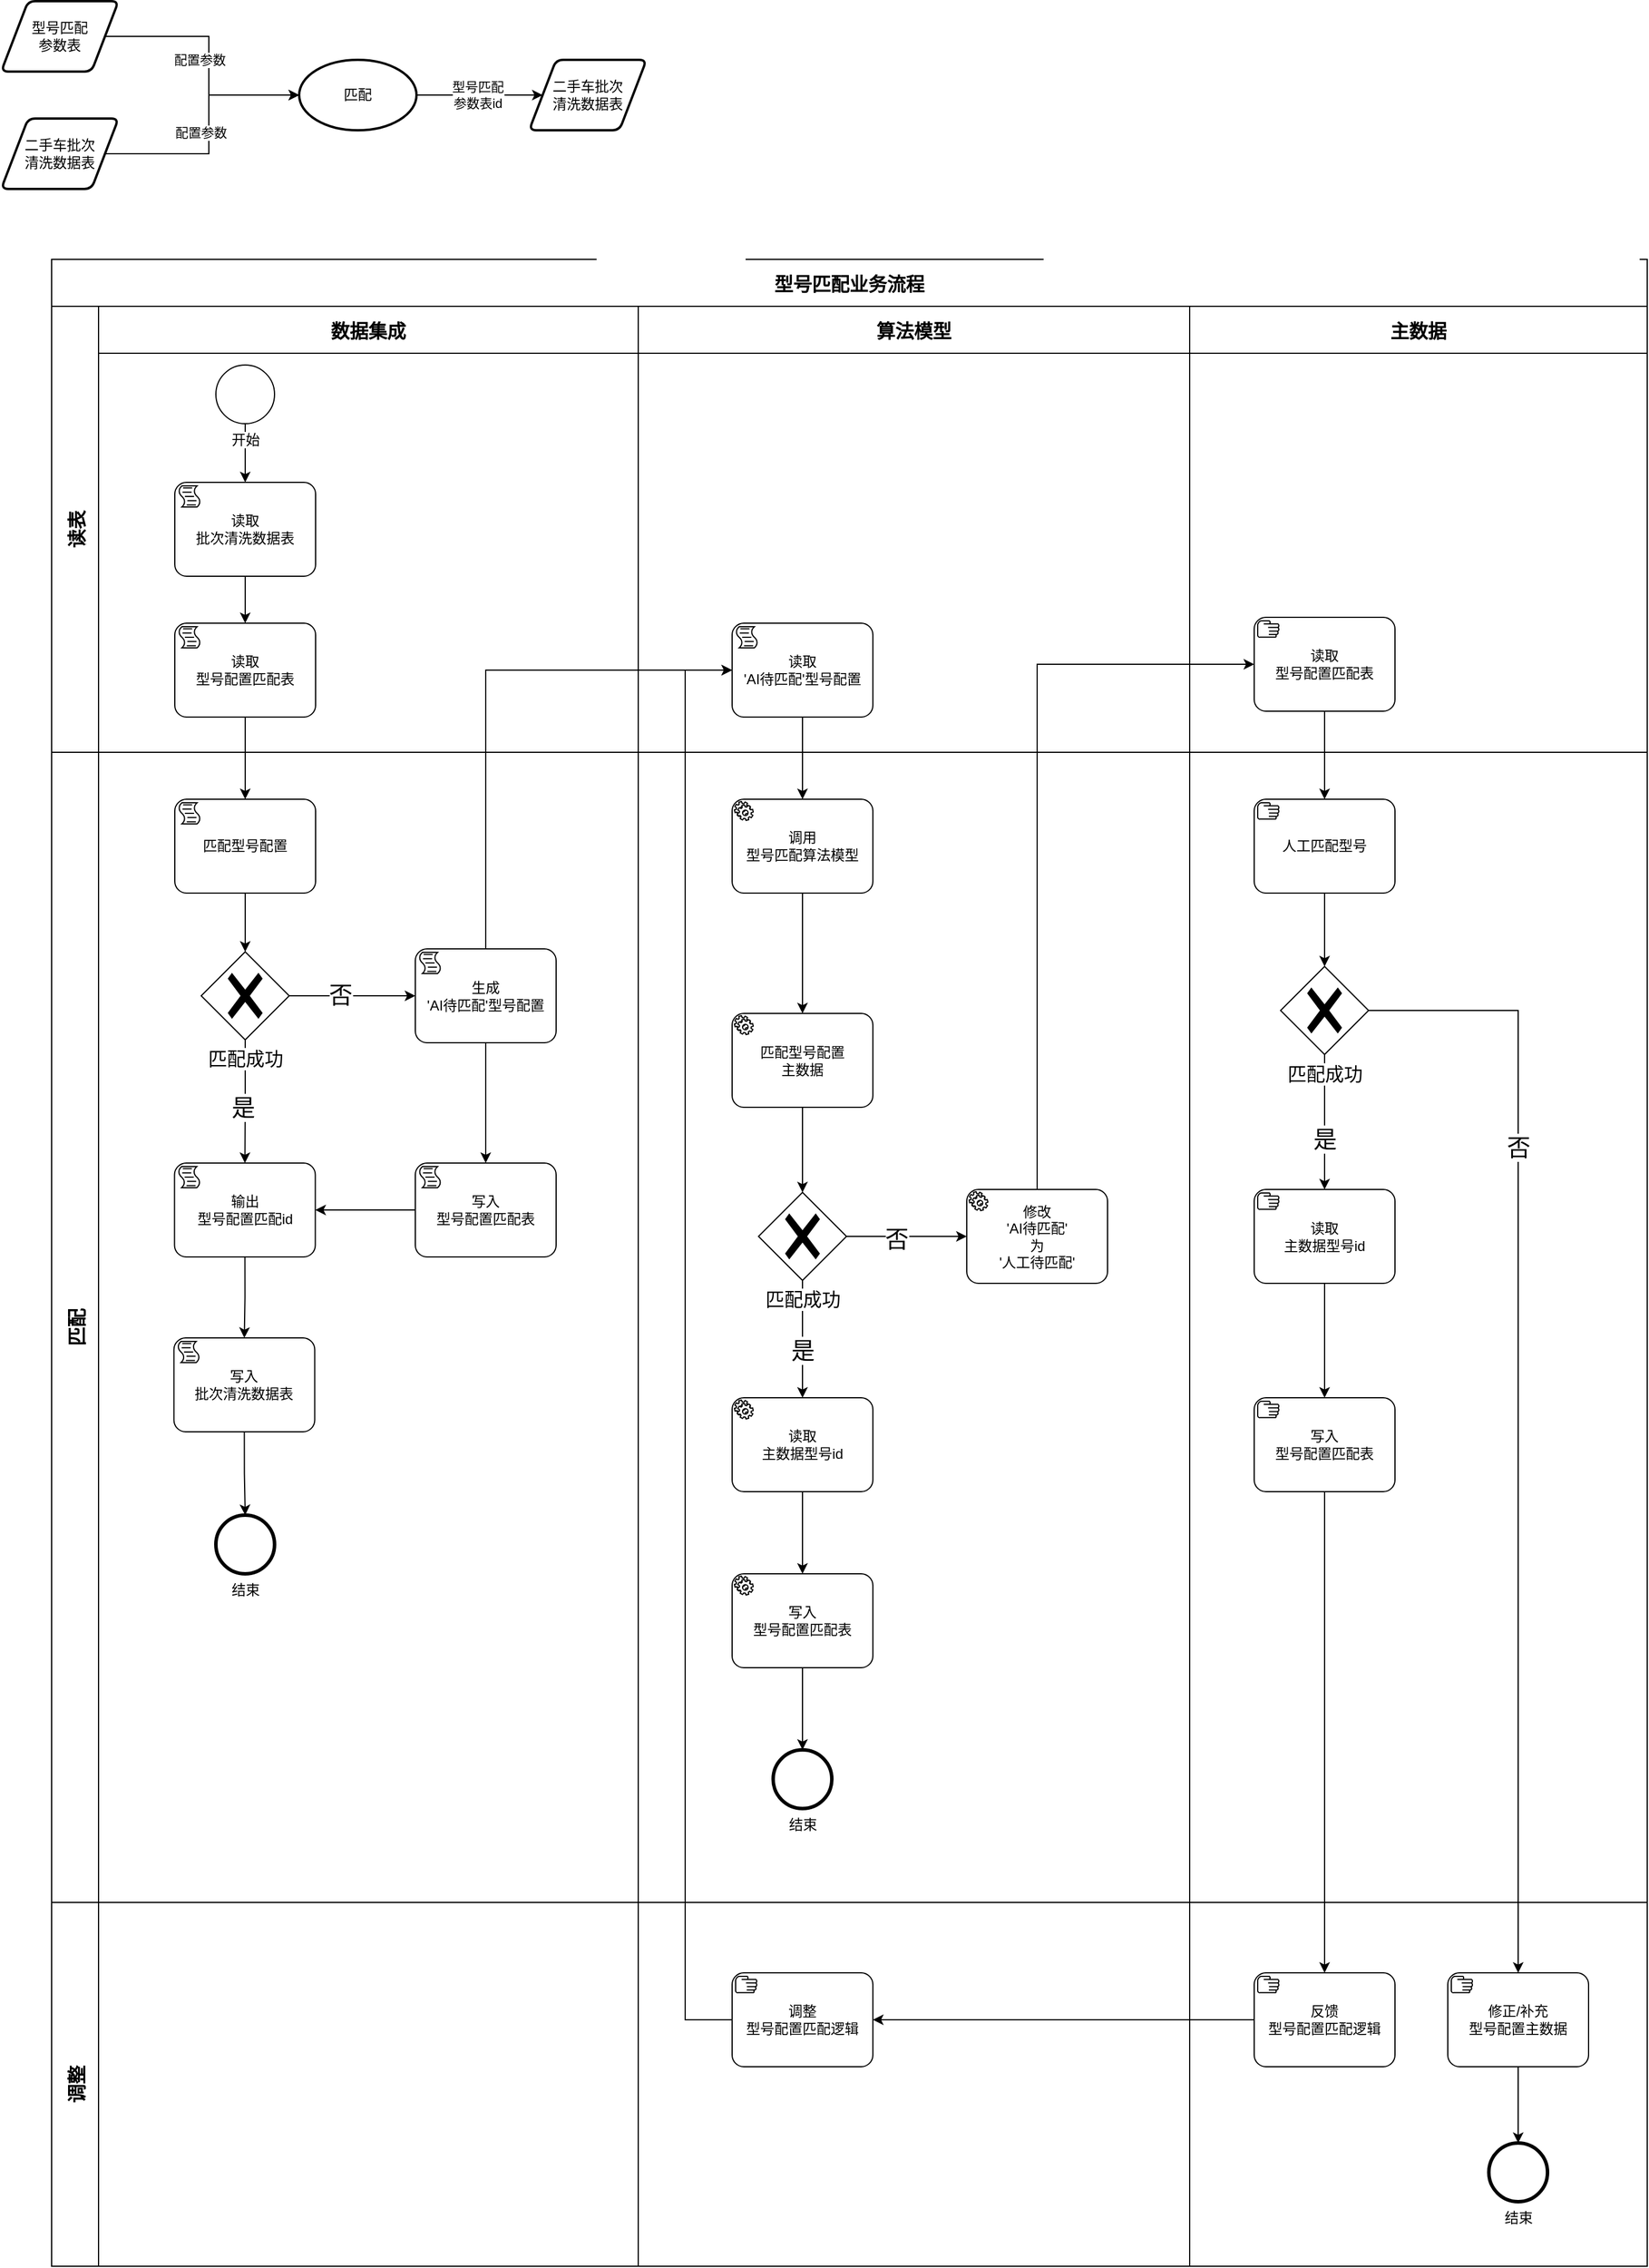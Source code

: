 <mxfile version="21.2.9" type="github">
  <diagram name="第 1 页" id="gQLQlzKJruBYyOuigyDQ">
    <mxGraphModel dx="2524" dy="1445" grid="1" gridSize="10" guides="1" tooltips="1" connect="1" arrows="1" fold="1" page="1" pageScale="1" pageWidth="827" pageHeight="1169" math="0" shadow="0">
      <root>
        <mxCell id="0" />
        <mxCell id="1" parent="0" />
        <mxCell id="YfzIJgHC9oAppfAZYH6L-17" style="edgeStyle=orthogonalEdgeStyle;rounded=0;orthogonalLoop=1;jettySize=auto;html=1;exitX=1;exitY=0.5;exitDx=0;exitDy=0;entryX=0;entryY=0.5;entryDx=0;entryDy=0;entryPerimeter=0;" parent="1" source="YfzIJgHC9oAppfAZYH6L-15" target="YfzIJgHC9oAppfAZYH6L-16" edge="1">
          <mxGeometry relative="1" as="geometry" />
        </mxCell>
        <mxCell id="YfzIJgHC9oAppfAZYH6L-22" value="配置参数" style="edgeLabel;html=1;align=center;verticalAlign=middle;resizable=0;points=[];" parent="YfzIJgHC9oAppfAZYH6L-17" vertex="1" connectable="0">
          <mxGeometry x="-0.137" y="-4" relative="1" as="geometry">
            <mxPoint x="-11" y="-14" as="offset" />
          </mxGeometry>
        </mxCell>
        <mxCell id="YfzIJgHC9oAppfAZYH6L-15" value="二手车批次&lt;br&gt;清洗数据表" style="shape=parallelogram;html=1;strokeWidth=2;perimeter=parallelogramPerimeter;whiteSpace=wrap;rounded=1;arcSize=12;size=0.23;" parent="1" vertex="1">
          <mxGeometry x="37" y="120" width="100" height="60" as="geometry" />
        </mxCell>
        <mxCell id="YfzIJgHC9oAppfAZYH6L-36" style="edgeStyle=orthogonalEdgeStyle;rounded=0;orthogonalLoop=1;jettySize=auto;html=1;exitX=1;exitY=0.5;exitDx=0;exitDy=0;exitPerimeter=0;entryX=0;entryY=0.5;entryDx=0;entryDy=0;" parent="1" source="YfzIJgHC9oAppfAZYH6L-16" target="YfzIJgHC9oAppfAZYH6L-35" edge="1">
          <mxGeometry relative="1" as="geometry" />
        </mxCell>
        <mxCell id="YfzIJgHC9oAppfAZYH6L-37" value="型号匹配&lt;br style=&quot;border-color: var(--border-color); font-size: 12px; background-color: rgb(251, 251, 251);&quot;&gt;参数表id" style="edgeLabel;html=1;align=center;verticalAlign=middle;resizable=0;points=[];" parent="YfzIJgHC9oAppfAZYH6L-36" vertex="1" connectable="0">
          <mxGeometry x="-0.203" y="-1" relative="1" as="geometry">
            <mxPoint x="9" y="-1" as="offset" />
          </mxGeometry>
        </mxCell>
        <mxCell id="YfzIJgHC9oAppfAZYH6L-16" value="匹配" style="strokeWidth=2;html=1;shape=mxgraph.flowchart.start_1;whiteSpace=wrap;" parent="1" vertex="1">
          <mxGeometry x="291" y="70" width="100" height="60" as="geometry" />
        </mxCell>
        <mxCell id="YfzIJgHC9oAppfAZYH6L-21" style="edgeStyle=orthogonalEdgeStyle;rounded=0;orthogonalLoop=1;jettySize=auto;html=1;exitX=1;exitY=0.5;exitDx=0;exitDy=0;entryX=0;entryY=0.5;entryDx=0;entryDy=0;entryPerimeter=0;" parent="1" source="YfzIJgHC9oAppfAZYH6L-20" target="YfzIJgHC9oAppfAZYH6L-16" edge="1">
          <mxGeometry relative="1" as="geometry" />
        </mxCell>
        <mxCell id="YfzIJgHC9oAppfAZYH6L-23" value="配置参数" style="edgeLabel;html=1;align=center;verticalAlign=middle;resizable=0;points=[];" parent="YfzIJgHC9oAppfAZYH6L-21" vertex="1" connectable="0">
          <mxGeometry x="-0.35" y="-1" relative="1" as="geometry">
            <mxPoint x="10" y="19" as="offset" />
          </mxGeometry>
        </mxCell>
        <mxCell id="YfzIJgHC9oAppfAZYH6L-20" value="型号匹配&lt;br&gt;参数表" style="shape=parallelogram;html=1;strokeWidth=2;perimeter=parallelogramPerimeter;whiteSpace=wrap;rounded=1;arcSize=12;size=0.23;" parent="1" vertex="1">
          <mxGeometry x="37" y="20" width="100" height="60" as="geometry" />
        </mxCell>
        <mxCell id="YfzIJgHC9oAppfAZYH6L-35" value="二手车批次&lt;br&gt;清洗数据表" style="shape=parallelogram;html=1;strokeWidth=2;perimeter=parallelogramPerimeter;whiteSpace=wrap;rounded=1;arcSize=12;size=0.23;" parent="1" vertex="1">
          <mxGeometry x="487" y="70" width="100" height="60" as="geometry" />
        </mxCell>
        <mxCell id="YfzIJgHC9oAppfAZYH6L-1" value="型号匹配业务流程" style="shape=table;childLayout=tableLayout;startSize=40;collapsible=0;recursiveResize=0;expand=0;fontSize=16;fontStyle=1" parent="1" vertex="1">
          <mxGeometry x="80" y="240" width="1360" height="1710" as="geometry" />
        </mxCell>
        <mxCell id="YfzIJgHC9oAppfAZYH6L-2" value="读表" style="shape=tableRow;horizontal=0;swimlaneHead=0;swimlaneBody=0;top=0;left=0;strokeColor=inherit;bottom=0;right=0;dropTarget=0;fontStyle=1;fillColor=none;points=[[0,0.5],[1,0.5]];portConstraint=eastwest;startSize=40;collapsible=0;recursiveResize=0;expand=0;fontSize=16;" parent="YfzIJgHC9oAppfAZYH6L-1" vertex="1">
          <mxGeometry y="40" width="1360" height="380" as="geometry" />
        </mxCell>
        <mxCell id="YfzIJgHC9oAppfAZYH6L-3" value="数据集成" style="swimlane;swimlaneHead=0;swimlaneBody=0;fontStyle=1;strokeColor=inherit;connectable=0;fillColor=none;startSize=40;collapsible=0;recursiveResize=0;expand=0;fontSize=16;" parent="YfzIJgHC9oAppfAZYH6L-2" vertex="1">
          <mxGeometry x="40" width="460" height="380" as="geometry">
            <mxRectangle width="460" height="380" as="alternateBounds" />
          </mxGeometry>
        </mxCell>
        <mxCell id="YfzIJgHC9oAppfAZYH6L-40" style="edgeStyle=orthogonalEdgeStyle;rounded=0;orthogonalLoop=1;jettySize=auto;html=1;exitX=0.5;exitY=1;exitDx=0;exitDy=0;exitPerimeter=0;entryX=0.5;entryY=0;entryDx=0;entryDy=0;entryPerimeter=0;" parent="YfzIJgHC9oAppfAZYH6L-3" source="YfzIJgHC9oAppfAZYH6L-38" target="YfzIJgHC9oAppfAZYH6L-39" edge="1">
          <mxGeometry relative="1" as="geometry" />
        </mxCell>
        <mxCell id="YfzIJgHC9oAppfAZYH6L-38" value="开始" style="points=[[0.145,0.145,0],[0.5,0,0],[0.855,0.145,0],[1,0.5,0],[0.855,0.855,0],[0.5,1,0],[0.145,0.855,0],[0,0.5,0]];shape=mxgraph.bpmn.event;html=1;verticalLabelPosition=bottom;labelBackgroundColor=#ffffff;verticalAlign=top;align=center;perimeter=ellipsePerimeter;outlineConnect=0;aspect=fixed;outline=standard;symbol=general;" parent="YfzIJgHC9oAppfAZYH6L-3" vertex="1">
          <mxGeometry x="100" y="50" width="50" height="50" as="geometry" />
        </mxCell>
        <mxCell id="YfzIJgHC9oAppfAZYH6L-43" style="edgeStyle=orthogonalEdgeStyle;rounded=0;orthogonalLoop=1;jettySize=auto;html=1;exitX=0.5;exitY=1;exitDx=0;exitDy=0;exitPerimeter=0;entryX=0.5;entryY=0;entryDx=0;entryDy=0;entryPerimeter=0;" parent="YfzIJgHC9oAppfAZYH6L-3" source="YfzIJgHC9oAppfAZYH6L-39" target="YfzIJgHC9oAppfAZYH6L-42" edge="1">
          <mxGeometry relative="1" as="geometry" />
        </mxCell>
        <mxCell id="YfzIJgHC9oAppfAZYH6L-39" value="读取&lt;br&gt;批次清洗数据表" style="points=[[0.25,0,0],[0.5,0,0],[0.75,0,0],[1,0.25,0],[1,0.5,0],[1,0.75,0],[0.75,1,0],[0.5,1,0],[0.25,1,0],[0,0.75,0],[0,0.5,0],[0,0.25,0]];shape=mxgraph.bpmn.task;whiteSpace=wrap;rectStyle=rounded;size=10;html=1;container=1;expand=0;collapsible=0;taskMarker=script;" parent="YfzIJgHC9oAppfAZYH6L-3" vertex="1">
          <mxGeometry x="65" y="150" width="120" height="80" as="geometry" />
        </mxCell>
        <mxCell id="YfzIJgHC9oAppfAZYH6L-42" value="读取&lt;br&gt;型号配置匹配表" style="points=[[0.25,0,0],[0.5,0,0],[0.75,0,0],[1,0.25,0],[1,0.5,0],[1,0.75,0],[0.75,1,0],[0.5,1,0],[0.25,1,0],[0,0.75,0],[0,0.5,0],[0,0.25,0]];shape=mxgraph.bpmn.task;whiteSpace=wrap;rectStyle=rounded;size=10;html=1;container=1;expand=0;collapsible=0;taskMarker=script;" parent="YfzIJgHC9oAppfAZYH6L-3" vertex="1">
          <mxGeometry x="65" y="270" width="120" height="80" as="geometry" />
        </mxCell>
        <mxCell id="YfzIJgHC9oAppfAZYH6L-4" value="算法模型" style="swimlane;swimlaneHead=0;swimlaneBody=0;fontStyle=1;strokeColor=inherit;connectable=0;fillColor=none;startSize=40;collapsible=0;recursiveResize=0;expand=0;fontSize=16;" parent="YfzIJgHC9oAppfAZYH6L-2" vertex="1">
          <mxGeometry x="500" width="470" height="380" as="geometry">
            <mxRectangle width="470" height="380" as="alternateBounds" />
          </mxGeometry>
        </mxCell>
        <mxCell id="8Yvj-7YeM4l-WtYFCeeh-56" value="读取&lt;br&gt;&#39;AI待匹配&#39;型号配置" style="points=[[0.25,0,0],[0.5,0,0],[0.75,0,0],[1,0.25,0],[1,0.5,0],[1,0.75,0],[0.75,1,0],[0.5,1,0],[0.25,1,0],[0,0.75,0],[0,0.5,0],[0,0.25,0]];shape=mxgraph.bpmn.task;whiteSpace=wrap;rectStyle=rounded;size=10;html=1;container=1;expand=0;collapsible=0;taskMarker=script;" vertex="1" parent="YfzIJgHC9oAppfAZYH6L-4">
          <mxGeometry x="80" y="270" width="120" height="80" as="geometry" />
        </mxCell>
        <mxCell id="YfzIJgHC9oAppfAZYH6L-5" value="主数据" style="swimlane;swimlaneHead=0;swimlaneBody=0;fontStyle=1;strokeColor=inherit;connectable=0;fillColor=none;startSize=40;collapsible=0;recursiveResize=0;expand=0;fontSize=16;" parent="YfzIJgHC9oAppfAZYH6L-2" vertex="1">
          <mxGeometry x="970" width="390" height="380" as="geometry">
            <mxRectangle width="390" height="380" as="alternateBounds" />
          </mxGeometry>
        </mxCell>
        <mxCell id="8Yvj-7YeM4l-WtYFCeeh-51" value="读取&lt;br style=&quot;border-color: var(--border-color);&quot;&gt;型号配置匹配表" style="points=[[0.25,0,0],[0.5,0,0],[0.75,0,0],[1,0.25,0],[1,0.5,0],[1,0.75,0],[0.75,1,0],[0.5,1,0],[0.25,1,0],[0,0.75,0],[0,0.5,0],[0,0.25,0]];shape=mxgraph.bpmn.task;whiteSpace=wrap;rectStyle=rounded;size=10;html=1;container=1;expand=0;collapsible=0;taskMarker=manual;" vertex="1" parent="YfzIJgHC9oAppfAZYH6L-5">
          <mxGeometry x="55" y="265" width="120" height="80" as="geometry" />
        </mxCell>
        <mxCell id="YfzIJgHC9oAppfAZYH6L-6" value="匹配" style="shape=tableRow;horizontal=0;swimlaneHead=0;swimlaneBody=0;top=0;left=0;strokeColor=inherit;bottom=0;right=0;dropTarget=0;fontStyle=1;fillColor=none;points=[[0,0.5],[1,0.5]];portConstraint=eastwest;startSize=40;collapsible=0;recursiveResize=0;expand=0;fontSize=16;" parent="YfzIJgHC9oAppfAZYH6L-1" vertex="1">
          <mxGeometry y="420" width="1360" height="980" as="geometry" />
        </mxCell>
        <mxCell id="YfzIJgHC9oAppfAZYH6L-7" value="" style="swimlane;swimlaneHead=0;swimlaneBody=0;fontStyle=1;connectable=0;strokeColor=inherit;fillColor=none;startSize=0;collapsible=0;recursiveResize=0;expand=0;fontSize=16;" parent="YfzIJgHC9oAppfAZYH6L-6" vertex="1">
          <mxGeometry x="40" width="460" height="980" as="geometry">
            <mxRectangle width="460" height="980" as="alternateBounds" />
          </mxGeometry>
        </mxCell>
        <mxCell id="YfzIJgHC9oAppfAZYH6L-89" style="edgeStyle=orthogonalEdgeStyle;rounded=0;orthogonalLoop=1;jettySize=auto;html=1;exitX=0.5;exitY=1;exitDx=0;exitDy=0;exitPerimeter=0;" parent="YfzIJgHC9oAppfAZYH6L-7" source="YfzIJgHC9oAppfAZYH6L-44" target="YfzIJgHC9oAppfAZYH6L-88" edge="1">
          <mxGeometry relative="1" as="geometry" />
        </mxCell>
        <mxCell id="YfzIJgHC9oAppfAZYH6L-44" value="匹配型号配置" style="points=[[0.25,0,0],[0.5,0,0],[0.75,0,0],[1,0.25,0],[1,0.5,0],[1,0.75,0],[0.75,1,0],[0.5,1,0],[0.25,1,0],[0,0.75,0],[0,0.5,0],[0,0.25,0]];shape=mxgraph.bpmn.task;whiteSpace=wrap;rectStyle=rounded;size=10;html=1;container=1;expand=0;collapsible=0;taskMarker=script;" parent="YfzIJgHC9oAppfAZYH6L-7" vertex="1">
          <mxGeometry x="65" y="40" width="120" height="80" as="geometry" />
        </mxCell>
        <mxCell id="YfzIJgHC9oAppfAZYH6L-78" style="edgeStyle=orthogonalEdgeStyle;rounded=0;orthogonalLoop=1;jettySize=auto;html=1;exitX=1;exitY=0.5;exitDx=0;exitDy=0;exitPerimeter=0;entryX=0;entryY=0.5;entryDx=0;entryDy=0;entryPerimeter=0;" parent="YfzIJgHC9oAppfAZYH6L-7" edge="1">
          <mxGeometry relative="1" as="geometry">
            <mxPoint x="162.5" y="197.5" as="sourcePoint" />
          </mxGeometry>
        </mxCell>
        <mxCell id="YfzIJgHC9oAppfAZYH6L-79" value="是" style="edgeLabel;html=1;align=center;verticalAlign=middle;resizable=0;points=[];fontSize=20;" parent="YfzIJgHC9oAppfAZYH6L-78" vertex="1" connectable="0">
          <mxGeometry x="-0.305" y="-1" relative="1" as="geometry">
            <mxPoint x="7" y="-1" as="offset" />
          </mxGeometry>
        </mxCell>
        <mxCell id="YfzIJgHC9oAppfAZYH6L-81" style="edgeStyle=orthogonalEdgeStyle;rounded=0;orthogonalLoop=1;jettySize=auto;html=1;exitX=0.5;exitY=1;exitDx=0;exitDy=0;exitPerimeter=0;entryX=0.5;entryY=0;entryDx=0;entryDy=0;entryPerimeter=0;" parent="YfzIJgHC9oAppfAZYH6L-7" edge="1">
          <mxGeometry relative="1" as="geometry">
            <mxPoint x="339" y="237.5" as="sourcePoint" />
          </mxGeometry>
        </mxCell>
        <mxCell id="YfzIJgHC9oAppfAZYH6L-90" style="edgeStyle=orthogonalEdgeStyle;rounded=0;orthogonalLoop=1;jettySize=auto;html=1;exitX=0.5;exitY=1;exitDx=0;exitDy=0;exitPerimeter=0;entryX=0.5;entryY=0;entryDx=0;entryDy=0;entryPerimeter=0;" parent="YfzIJgHC9oAppfAZYH6L-7" source="YfzIJgHC9oAppfAZYH6L-88" target="YfzIJgHC9oAppfAZYH6L-83" edge="1">
          <mxGeometry relative="1" as="geometry" />
        </mxCell>
        <mxCell id="YfzIJgHC9oAppfAZYH6L-92" value="是" style="edgeLabel;html=1;align=center;verticalAlign=middle;resizable=0;points=[];fontSize=20;" parent="YfzIJgHC9oAppfAZYH6L-90" vertex="1" connectable="0">
          <mxGeometry x="0.077" y="-2" relative="1" as="geometry">
            <mxPoint as="offset" />
          </mxGeometry>
        </mxCell>
        <mxCell id="YfzIJgHC9oAppfAZYH6L-88" value="匹配成功" style="points=[[0.25,0.25,0],[0.5,0,0],[0.75,0.25,0],[1,0.5,0],[0.75,0.75,0],[0.5,1,0],[0.25,0.75,0],[0,0.5,0]];shape=mxgraph.bpmn.gateway2;html=1;verticalLabelPosition=bottom;labelBackgroundColor=#ffffff;verticalAlign=top;align=center;perimeter=rhombusPerimeter;outlineConnect=0;outline=none;symbol=none;gwType=exclusive;fontSize=16;" parent="YfzIJgHC9oAppfAZYH6L-7" vertex="1">
          <mxGeometry x="87.5" y="170" width="75" height="75" as="geometry" />
        </mxCell>
        <mxCell id="YfzIJgHC9oAppfAZYH6L-91" style="edgeStyle=orthogonalEdgeStyle;rounded=0;orthogonalLoop=1;jettySize=auto;html=1;exitX=0.5;exitY=1;exitDx=0;exitDy=0;exitPerimeter=0;entryX=0.5;entryY=0;entryDx=0;entryDy=0;entryPerimeter=0;" parent="YfzIJgHC9oAppfAZYH6L-7" source="YfzIJgHC9oAppfAZYH6L-83" target="YfzIJgHC9oAppfAZYH6L-84" edge="1">
          <mxGeometry relative="1" as="geometry" />
        </mxCell>
        <mxCell id="YfzIJgHC9oAppfAZYH6L-83" value="输出&lt;br&gt;型号配置匹配id" style="points=[[0.25,0,0],[0.5,0,0],[0.75,0,0],[1,0.25,0],[1,0.5,0],[1,0.75,0],[0.75,1,0],[0.5,1,0],[0.25,1,0],[0,0.75,0],[0,0.5,0],[0,0.25,0]];shape=mxgraph.bpmn.task;whiteSpace=wrap;rectStyle=rounded;size=10;html=1;container=1;expand=0;collapsible=0;taskMarker=script;" parent="YfzIJgHC9oAppfAZYH6L-7" vertex="1">
          <mxGeometry x="64.75" y="350" width="120" height="80" as="geometry" />
        </mxCell>
        <mxCell id="8Yvj-7YeM4l-WtYFCeeh-2" style="edgeStyle=orthogonalEdgeStyle;rounded=0;orthogonalLoop=1;jettySize=auto;html=1;exitX=0.5;exitY=1;exitDx=0;exitDy=0;exitPerimeter=0;" edge="1" parent="YfzIJgHC9oAppfAZYH6L-7" source="YfzIJgHC9oAppfAZYH6L-84" target="8Yvj-7YeM4l-WtYFCeeh-1">
          <mxGeometry relative="1" as="geometry" />
        </mxCell>
        <mxCell id="YfzIJgHC9oAppfAZYH6L-84" value="写入&lt;br&gt;批次清洗数据表" style="points=[[0.25,0,0],[0.5,0,0],[0.75,0,0],[1,0.25,0],[1,0.5,0],[1,0.75,0],[0.75,1,0],[0.5,1,0],[0.25,1,0],[0,0.75,0],[0,0.5,0],[0,0.25,0]];shape=mxgraph.bpmn.task;whiteSpace=wrap;rectStyle=rounded;size=10;html=1;container=1;expand=0;collapsible=0;taskMarker=script;" parent="YfzIJgHC9oAppfAZYH6L-7" vertex="1">
          <mxGeometry x="64.25" y="499" width="120" height="80" as="geometry" />
        </mxCell>
        <mxCell id="8Yvj-7YeM4l-WtYFCeeh-1" value="结束" style="points=[[0.145,0.145,0],[0.5,0,0],[0.855,0.145,0],[1,0.5,0],[0.855,0.855,0],[0.5,1,0],[0.145,0.855,0],[0,0.5,0]];shape=mxgraph.bpmn.event;html=1;verticalLabelPosition=bottom;labelBackgroundColor=#ffffff;verticalAlign=top;align=center;perimeter=ellipsePerimeter;outlineConnect=0;aspect=fixed;outline=end;symbol=terminate2;" vertex="1" parent="YfzIJgHC9oAppfAZYH6L-7">
          <mxGeometry x="100" y="650" width="50" height="50" as="geometry" />
        </mxCell>
        <mxCell id="8Yvj-7YeM4l-WtYFCeeh-9" style="edgeStyle=orthogonalEdgeStyle;rounded=0;orthogonalLoop=1;jettySize=auto;html=1;exitX=0.5;exitY=1;exitDx=0;exitDy=0;exitPerimeter=0;" edge="1" parent="YfzIJgHC9oAppfAZYH6L-7" source="8Yvj-7YeM4l-WtYFCeeh-3" target="8Yvj-7YeM4l-WtYFCeeh-8">
          <mxGeometry relative="1" as="geometry" />
        </mxCell>
        <mxCell id="8Yvj-7YeM4l-WtYFCeeh-3" value="生成&lt;br&gt;&#39;AI待匹配&#39;型号配置" style="points=[[0.25,0,0],[0.5,0,0],[0.75,0,0],[1,0.25,0],[1,0.5,0],[1,0.75,0],[0.75,1,0],[0.5,1,0],[0.25,1,0],[0,0.75,0],[0,0.5,0],[0,0.25,0]];shape=mxgraph.bpmn.task;whiteSpace=wrap;rectStyle=rounded;size=10;html=1;container=1;expand=0;collapsible=0;taskMarker=script;" vertex="1" parent="YfzIJgHC9oAppfAZYH6L-7">
          <mxGeometry x="270" y="167.5" width="120" height="80" as="geometry" />
        </mxCell>
        <mxCell id="8Yvj-7YeM4l-WtYFCeeh-4" style="edgeStyle=orthogonalEdgeStyle;rounded=0;orthogonalLoop=1;jettySize=auto;html=1;exitX=1;exitY=0.5;exitDx=0;exitDy=0;exitPerimeter=0;entryX=0;entryY=0.5;entryDx=0;entryDy=0;entryPerimeter=0;" edge="1" parent="YfzIJgHC9oAppfAZYH6L-7" source="YfzIJgHC9oAppfAZYH6L-88" target="8Yvj-7YeM4l-WtYFCeeh-3">
          <mxGeometry relative="1" as="geometry" />
        </mxCell>
        <mxCell id="8Yvj-7YeM4l-WtYFCeeh-5" value="否" style="edgeLabel;html=1;align=center;verticalAlign=middle;resizable=0;points=[];fontSize=20;" vertex="1" connectable="0" parent="8Yvj-7YeM4l-WtYFCeeh-4">
          <mxGeometry x="-0.19" y="2" relative="1" as="geometry">
            <mxPoint as="offset" />
          </mxGeometry>
        </mxCell>
        <mxCell id="8Yvj-7YeM4l-WtYFCeeh-10" style="edgeStyle=orthogonalEdgeStyle;rounded=0;orthogonalLoop=1;jettySize=auto;html=1;exitX=0;exitY=0.5;exitDx=0;exitDy=0;exitPerimeter=0;" edge="1" parent="YfzIJgHC9oAppfAZYH6L-7" source="8Yvj-7YeM4l-WtYFCeeh-8" target="YfzIJgHC9oAppfAZYH6L-83">
          <mxGeometry relative="1" as="geometry" />
        </mxCell>
        <mxCell id="8Yvj-7YeM4l-WtYFCeeh-8" value="写入&lt;br&gt;型号配置匹配表" style="points=[[0.25,0,0],[0.5,0,0],[0.75,0,0],[1,0.25,0],[1,0.5,0],[1,0.75,0],[0.75,1,0],[0.5,1,0],[0.25,1,0],[0,0.75,0],[0,0.5,0],[0,0.25,0]];shape=mxgraph.bpmn.task;whiteSpace=wrap;rectStyle=rounded;size=10;html=1;container=1;expand=0;collapsible=0;taskMarker=script;" vertex="1" parent="YfzIJgHC9oAppfAZYH6L-7">
          <mxGeometry x="270" y="350" width="120" height="80" as="geometry" />
        </mxCell>
        <mxCell id="YfzIJgHC9oAppfAZYH6L-8" value="" style="swimlane;swimlaneHead=0;swimlaneBody=0;fontStyle=1;connectable=0;strokeColor=inherit;fillColor=none;startSize=0;collapsible=0;recursiveResize=0;expand=0;fontSize=16;" parent="YfzIJgHC9oAppfAZYH6L-6" vertex="1">
          <mxGeometry x="500" width="470" height="980" as="geometry">
            <mxRectangle width="470" height="980" as="alternateBounds" />
          </mxGeometry>
        </mxCell>
        <mxCell id="8Yvj-7YeM4l-WtYFCeeh-27" style="edgeStyle=orthogonalEdgeStyle;rounded=0;orthogonalLoop=1;jettySize=auto;html=1;exitX=0.5;exitY=1;exitDx=0;exitDy=0;exitPerimeter=0;entryX=0.5;entryY=0;entryDx=0;entryDy=0;entryPerimeter=0;" edge="1" parent="YfzIJgHC9oAppfAZYH6L-8" source="8Yvj-7YeM4l-WtYFCeeh-25" target="8Yvj-7YeM4l-WtYFCeeh-26">
          <mxGeometry relative="1" as="geometry" />
        </mxCell>
        <mxCell id="8Yvj-7YeM4l-WtYFCeeh-25" value="调用&lt;br style=&quot;border-color: var(--border-color);&quot;&gt;型号匹配算法模型" style="points=[[0.25,0,0],[0.5,0,0],[0.75,0,0],[1,0.25,0],[1,0.5,0],[1,0.75,0],[0.75,1,0],[0.5,1,0],[0.25,1,0],[0,0.75,0],[0,0.5,0],[0,0.25,0]];shape=mxgraph.bpmn.task;whiteSpace=wrap;rectStyle=rounded;size=10;html=1;container=1;expand=0;collapsible=0;taskMarker=service;" vertex="1" parent="YfzIJgHC9oAppfAZYH6L-8">
          <mxGeometry x="80" y="40" width="120" height="80" as="geometry" />
        </mxCell>
        <mxCell id="8Yvj-7YeM4l-WtYFCeeh-29" style="edgeStyle=orthogonalEdgeStyle;rounded=0;orthogonalLoop=1;jettySize=auto;html=1;exitX=0.5;exitY=1;exitDx=0;exitDy=0;exitPerimeter=0;entryX=0.5;entryY=0;entryDx=0;entryDy=0;entryPerimeter=0;" edge="1" parent="YfzIJgHC9oAppfAZYH6L-8" source="8Yvj-7YeM4l-WtYFCeeh-26" target="8Yvj-7YeM4l-WtYFCeeh-28">
          <mxGeometry relative="1" as="geometry" />
        </mxCell>
        <mxCell id="8Yvj-7YeM4l-WtYFCeeh-26" value="匹配型号配置&lt;br&gt;主数据" style="points=[[0.25,0,0],[0.5,0,0],[0.75,0,0],[1,0.25,0],[1,0.5,0],[1,0.75,0],[0.75,1,0],[0.5,1,0],[0.25,1,0],[0,0.75,0],[0,0.5,0],[0,0.25,0]];shape=mxgraph.bpmn.task;whiteSpace=wrap;rectStyle=rounded;size=10;html=1;container=1;expand=0;collapsible=0;taskMarker=service;" vertex="1" parent="YfzIJgHC9oAppfAZYH6L-8">
          <mxGeometry x="80" y="222.5" width="120" height="80" as="geometry" />
        </mxCell>
        <mxCell id="8Yvj-7YeM4l-WtYFCeeh-34" style="edgeStyle=orthogonalEdgeStyle;rounded=0;orthogonalLoop=1;jettySize=auto;html=1;exitX=0.5;exitY=1;exitDx=0;exitDy=0;exitPerimeter=0;entryX=0.5;entryY=0;entryDx=0;entryDy=0;entryPerimeter=0;" edge="1" parent="YfzIJgHC9oAppfAZYH6L-8" source="8Yvj-7YeM4l-WtYFCeeh-28" target="8Yvj-7YeM4l-WtYFCeeh-33">
          <mxGeometry relative="1" as="geometry" />
        </mxCell>
        <mxCell id="8Yvj-7YeM4l-WtYFCeeh-35" value="是" style="edgeLabel;html=1;align=center;verticalAlign=middle;resizable=0;points=[];fontSize=20;" vertex="1" connectable="0" parent="8Yvj-7YeM4l-WtYFCeeh-34">
          <mxGeometry x="0.204" y="1" relative="1" as="geometry">
            <mxPoint x="-1" y="-1" as="offset" />
          </mxGeometry>
        </mxCell>
        <mxCell id="8Yvj-7YeM4l-WtYFCeeh-43" style="edgeStyle=orthogonalEdgeStyle;rounded=0;orthogonalLoop=1;jettySize=auto;html=1;exitX=1;exitY=0.5;exitDx=0;exitDy=0;exitPerimeter=0;entryX=0;entryY=0.5;entryDx=0;entryDy=0;entryPerimeter=0;" edge="1" parent="YfzIJgHC9oAppfAZYH6L-8" source="8Yvj-7YeM4l-WtYFCeeh-28" target="8Yvj-7YeM4l-WtYFCeeh-42">
          <mxGeometry relative="1" as="geometry" />
        </mxCell>
        <mxCell id="8Yvj-7YeM4l-WtYFCeeh-44" value="否" style="edgeLabel;html=1;align=center;verticalAlign=middle;resizable=0;points=[];fontSize=20;" vertex="1" connectable="0" parent="8Yvj-7YeM4l-WtYFCeeh-43">
          <mxGeometry x="-0.18" y="-1" relative="1" as="geometry">
            <mxPoint as="offset" />
          </mxGeometry>
        </mxCell>
        <mxCell id="8Yvj-7YeM4l-WtYFCeeh-28" value="匹配成功" style="points=[[0.25,0.25,0],[0.5,0,0],[0.75,0.25,0],[1,0.5,0],[0.75,0.75,0],[0.5,1,0],[0.25,0.75,0],[0,0.5,0]];shape=mxgraph.bpmn.gateway2;html=1;verticalLabelPosition=bottom;labelBackgroundColor=#ffffff;verticalAlign=top;align=center;perimeter=rhombusPerimeter;outlineConnect=0;outline=none;symbol=none;gwType=exclusive;fontSize=16;" vertex="1" parent="YfzIJgHC9oAppfAZYH6L-8">
          <mxGeometry x="102.5" y="375" width="75" height="75" as="geometry" />
        </mxCell>
        <mxCell id="8Yvj-7YeM4l-WtYFCeeh-37" style="edgeStyle=orthogonalEdgeStyle;rounded=0;orthogonalLoop=1;jettySize=auto;html=1;exitX=0.5;exitY=1;exitDx=0;exitDy=0;exitPerimeter=0;entryX=0.5;entryY=0;entryDx=0;entryDy=0;entryPerimeter=0;" edge="1" parent="YfzIJgHC9oAppfAZYH6L-8" source="8Yvj-7YeM4l-WtYFCeeh-33" target="8Yvj-7YeM4l-WtYFCeeh-36">
          <mxGeometry relative="1" as="geometry" />
        </mxCell>
        <mxCell id="8Yvj-7YeM4l-WtYFCeeh-33" value="读取&lt;br&gt;主数据型号id" style="points=[[0.25,0,0],[0.5,0,0],[0.75,0,0],[1,0.25,0],[1,0.5,0],[1,0.75,0],[0.75,1,0],[0.5,1,0],[0.25,1,0],[0,0.75,0],[0,0.5,0],[0,0.25,0]];shape=mxgraph.bpmn.task;whiteSpace=wrap;rectStyle=rounded;size=10;html=1;container=1;expand=0;collapsible=0;taskMarker=service;" vertex="1" parent="YfzIJgHC9oAppfAZYH6L-8">
          <mxGeometry x="80" y="550" width="120" height="80" as="geometry" />
        </mxCell>
        <mxCell id="8Yvj-7YeM4l-WtYFCeeh-40" style="edgeStyle=orthogonalEdgeStyle;rounded=0;orthogonalLoop=1;jettySize=auto;html=1;exitX=0.5;exitY=1;exitDx=0;exitDy=0;exitPerimeter=0;entryX=0.5;entryY=0;entryDx=0;entryDy=0;entryPerimeter=0;" edge="1" parent="YfzIJgHC9oAppfAZYH6L-8" source="8Yvj-7YeM4l-WtYFCeeh-36" target="8Yvj-7YeM4l-WtYFCeeh-39">
          <mxGeometry relative="1" as="geometry" />
        </mxCell>
        <mxCell id="8Yvj-7YeM4l-WtYFCeeh-36" value="写入&lt;br style=&quot;border-color: var(--border-color);&quot;&gt;型号配置匹配表" style="points=[[0.25,0,0],[0.5,0,0],[0.75,0,0],[1,0.25,0],[1,0.5,0],[1,0.75,0],[0.75,1,0],[0.5,1,0],[0.25,1,0],[0,0.75,0],[0,0.5,0],[0,0.25,0]];shape=mxgraph.bpmn.task;whiteSpace=wrap;rectStyle=rounded;size=10;html=1;container=1;expand=0;collapsible=0;taskMarker=service;" vertex="1" parent="YfzIJgHC9oAppfAZYH6L-8">
          <mxGeometry x="80" y="700" width="120" height="80" as="geometry" />
        </mxCell>
        <mxCell id="8Yvj-7YeM4l-WtYFCeeh-39" value="结束" style="points=[[0.145,0.145,0],[0.5,0,0],[0.855,0.145,0],[1,0.5,0],[0.855,0.855,0],[0.5,1,0],[0.145,0.855,0],[0,0.5,0]];shape=mxgraph.bpmn.event;html=1;verticalLabelPosition=bottom;labelBackgroundColor=#ffffff;verticalAlign=top;align=center;perimeter=ellipsePerimeter;outlineConnect=0;aspect=fixed;outline=end;symbol=terminate2;" vertex="1" parent="YfzIJgHC9oAppfAZYH6L-8">
          <mxGeometry x="115" y="850" width="50" height="50" as="geometry" />
        </mxCell>
        <mxCell id="8Yvj-7YeM4l-WtYFCeeh-42" value="修改&lt;br style=&quot;border-color: var(--border-color);&quot;&gt;&#39;AI待匹配&#39;&lt;br&gt;为&lt;br&gt;&#39;人工待匹配&#39;" style="points=[[0.25,0,0],[0.5,0,0],[0.75,0,0],[1,0.25,0],[1,0.5,0],[1,0.75,0],[0.75,1,0],[0.5,1,0],[0.25,1,0],[0,0.75,0],[0,0.5,0],[0,0.25,0]];shape=mxgraph.bpmn.task;whiteSpace=wrap;rectStyle=rounded;size=10;html=1;container=1;expand=0;collapsible=0;taskMarker=service;" vertex="1" parent="YfzIJgHC9oAppfAZYH6L-8">
          <mxGeometry x="280" y="372.5" width="120" height="80" as="geometry" />
        </mxCell>
        <mxCell id="YfzIJgHC9oAppfAZYH6L-9" value="" style="swimlane;swimlaneHead=0;swimlaneBody=0;fontStyle=1;connectable=0;strokeColor=inherit;fillColor=none;startSize=0;collapsible=0;recursiveResize=0;expand=0;fontSize=16;" parent="YfzIJgHC9oAppfAZYH6L-6" vertex="1">
          <mxGeometry x="970" width="390" height="980" as="geometry">
            <mxRectangle width="390" height="980" as="alternateBounds" />
          </mxGeometry>
        </mxCell>
        <mxCell id="8Yvj-7YeM4l-WtYFCeeh-61" style="edgeStyle=orthogonalEdgeStyle;rounded=0;orthogonalLoop=1;jettySize=auto;html=1;exitX=0.5;exitY=1;exitDx=0;exitDy=0;exitPerimeter=0;entryX=0.5;entryY=0;entryDx=0;entryDy=0;entryPerimeter=0;" edge="1" parent="YfzIJgHC9oAppfAZYH6L-9" source="8Yvj-7YeM4l-WtYFCeeh-59" target="8Yvj-7YeM4l-WtYFCeeh-60">
          <mxGeometry relative="1" as="geometry" />
        </mxCell>
        <mxCell id="8Yvj-7YeM4l-WtYFCeeh-59" value="人工匹配型号" style="points=[[0.25,0,0],[0.5,0,0],[0.75,0,0],[1,0.25,0],[1,0.5,0],[1,0.75,0],[0.75,1,0],[0.5,1,0],[0.25,1,0],[0,0.75,0],[0,0.5,0],[0,0.25,0]];shape=mxgraph.bpmn.task;whiteSpace=wrap;rectStyle=rounded;size=10;html=1;container=1;expand=0;collapsible=0;taskMarker=manual;" vertex="1" parent="YfzIJgHC9oAppfAZYH6L-9">
          <mxGeometry x="55" y="40" width="120" height="80" as="geometry" />
        </mxCell>
        <mxCell id="8Yvj-7YeM4l-WtYFCeeh-66" style="edgeStyle=orthogonalEdgeStyle;rounded=0;orthogonalLoop=1;jettySize=auto;html=1;exitX=0.5;exitY=1;exitDx=0;exitDy=0;exitPerimeter=0;" edge="1" parent="YfzIJgHC9oAppfAZYH6L-9" source="8Yvj-7YeM4l-WtYFCeeh-60" target="8Yvj-7YeM4l-WtYFCeeh-65">
          <mxGeometry relative="1" as="geometry" />
        </mxCell>
        <mxCell id="8Yvj-7YeM4l-WtYFCeeh-69" value="是" style="edgeLabel;html=1;align=center;verticalAlign=middle;resizable=0;points=[];fontSize=20;" vertex="1" connectable="0" parent="8Yvj-7YeM4l-WtYFCeeh-66">
          <mxGeometry x="0.324" y="3" relative="1" as="geometry">
            <mxPoint x="-3" y="-5" as="offset" />
          </mxGeometry>
        </mxCell>
        <mxCell id="8Yvj-7YeM4l-WtYFCeeh-60" value="匹配成功" style="points=[[0.25,0.25,0],[0.5,0,0],[0.75,0.25,0],[1,0.5,0],[0.75,0.75,0],[0.5,1,0],[0.25,0.75,0],[0,0.5,0]];shape=mxgraph.bpmn.gateway2;html=1;verticalLabelPosition=bottom;labelBackgroundColor=#ffffff;verticalAlign=top;align=center;perimeter=rhombusPerimeter;outlineConnect=0;outline=none;symbol=none;gwType=exclusive;fontSize=16;" vertex="1" parent="YfzIJgHC9oAppfAZYH6L-9">
          <mxGeometry x="77.5" y="182.5" width="75" height="75" as="geometry" />
        </mxCell>
        <mxCell id="8Yvj-7YeM4l-WtYFCeeh-68" style="edgeStyle=orthogonalEdgeStyle;rounded=0;orthogonalLoop=1;jettySize=auto;html=1;exitX=0.5;exitY=1;exitDx=0;exitDy=0;exitPerimeter=0;entryX=0.5;entryY=0;entryDx=0;entryDy=0;entryPerimeter=0;" edge="1" parent="YfzIJgHC9oAppfAZYH6L-9" source="8Yvj-7YeM4l-WtYFCeeh-65" target="8Yvj-7YeM4l-WtYFCeeh-67">
          <mxGeometry relative="1" as="geometry" />
        </mxCell>
        <mxCell id="8Yvj-7YeM4l-WtYFCeeh-65" value="读取&lt;br style=&quot;border-color: var(--border-color);&quot;&gt;主数据型号id" style="points=[[0.25,0,0],[0.5,0,0],[0.75,0,0],[1,0.25,0],[1,0.5,0],[1,0.75,0],[0.75,1,0],[0.5,1,0],[0.25,1,0],[0,0.75,0],[0,0.5,0],[0,0.25,0]];shape=mxgraph.bpmn.task;whiteSpace=wrap;rectStyle=rounded;size=10;html=1;container=1;expand=0;collapsible=0;taskMarker=manual;" vertex="1" parent="YfzIJgHC9oAppfAZYH6L-9">
          <mxGeometry x="55" y="372.5" width="120" height="80" as="geometry" />
        </mxCell>
        <mxCell id="8Yvj-7YeM4l-WtYFCeeh-67" value="写入&lt;br style=&quot;border-color: var(--border-color);&quot;&gt;型号配置匹配表" style="points=[[0.25,0,0],[0.5,0,0],[0.75,0,0],[1,0.25,0],[1,0.5,0],[1,0.75,0],[0.75,1,0],[0.5,1,0],[0.25,1,0],[0,0.75,0],[0,0.5,0],[0,0.25,0]];shape=mxgraph.bpmn.task;whiteSpace=wrap;rectStyle=rounded;size=10;html=1;container=1;expand=0;collapsible=0;taskMarker=manual;" vertex="1" parent="YfzIJgHC9oAppfAZYH6L-9">
          <mxGeometry x="55" y="550" width="120" height="80" as="geometry" />
        </mxCell>
        <mxCell id="YfzIJgHC9oAppfAZYH6L-10" value="调整" style="shape=tableRow;horizontal=0;swimlaneHead=0;swimlaneBody=0;top=0;left=0;strokeColor=inherit;bottom=0;right=0;dropTarget=0;fontStyle=1;fillColor=none;points=[[0,0.5],[1,0.5]];portConstraint=eastwest;startSize=40;collapsible=0;recursiveResize=0;expand=0;fontSize=16;" parent="YfzIJgHC9oAppfAZYH6L-1" vertex="1">
          <mxGeometry y="1400" width="1360" height="310" as="geometry" />
        </mxCell>
        <mxCell id="YfzIJgHC9oAppfAZYH6L-11" value="" style="swimlane;swimlaneHead=0;swimlaneBody=0;fontStyle=1;connectable=0;strokeColor=inherit;fillColor=none;startSize=0;collapsible=0;recursiveResize=0;expand=0;fontSize=16;" parent="YfzIJgHC9oAppfAZYH6L-10" vertex="1">
          <mxGeometry x="40" width="460" height="310" as="geometry">
            <mxRectangle width="460" height="310" as="alternateBounds" />
          </mxGeometry>
        </mxCell>
        <mxCell id="YfzIJgHC9oAppfAZYH6L-12" value="" style="swimlane;swimlaneHead=0;swimlaneBody=0;fontStyle=1;connectable=0;strokeColor=inherit;fillColor=none;startSize=0;collapsible=0;recursiveResize=0;expand=0;fontSize=16;" parent="YfzIJgHC9oAppfAZYH6L-10" vertex="1">
          <mxGeometry x="500" width="470" height="310" as="geometry">
            <mxRectangle width="470" height="310" as="alternateBounds" />
          </mxGeometry>
        </mxCell>
        <mxCell id="8Yvj-7YeM4l-WtYFCeeh-73" value="调整&lt;br&gt;型号配置匹配逻辑" style="points=[[0.25,0,0],[0.5,0,0],[0.75,0,0],[1,0.25,0],[1,0.5,0],[1,0.75,0],[0.75,1,0],[0.5,1,0],[0.25,1,0],[0,0.75,0],[0,0.5,0],[0,0.25,0]];shape=mxgraph.bpmn.task;whiteSpace=wrap;rectStyle=rounded;size=10;html=1;container=1;expand=0;collapsible=0;taskMarker=manual;" vertex="1" parent="YfzIJgHC9oAppfAZYH6L-12">
          <mxGeometry x="80" y="60" width="120" height="80" as="geometry" />
        </mxCell>
        <mxCell id="YfzIJgHC9oAppfAZYH6L-13" value="" style="swimlane;swimlaneHead=0;swimlaneBody=0;fontStyle=1;connectable=0;strokeColor=inherit;fillColor=none;startSize=0;collapsible=0;recursiveResize=0;expand=0;fontSize=16;" parent="YfzIJgHC9oAppfAZYH6L-10" vertex="1">
          <mxGeometry x="970" width="390" height="310" as="geometry">
            <mxRectangle width="390" height="310" as="alternateBounds" />
          </mxGeometry>
        </mxCell>
        <mxCell id="8Yvj-7YeM4l-WtYFCeeh-70" value="反馈&lt;br&gt;型号配置匹配逻辑" style="points=[[0.25,0,0],[0.5,0,0],[0.75,0,0],[1,0.25,0],[1,0.5,0],[1,0.75,0],[0.75,1,0],[0.5,1,0],[0.25,1,0],[0,0.75,0],[0,0.5,0],[0,0.25,0]];shape=mxgraph.bpmn.task;whiteSpace=wrap;rectStyle=rounded;size=10;html=1;container=1;expand=0;collapsible=0;taskMarker=manual;" vertex="1" parent="YfzIJgHC9oAppfAZYH6L-13">
          <mxGeometry x="55" y="60" width="120" height="80" as="geometry" />
        </mxCell>
        <mxCell id="8Yvj-7YeM4l-WtYFCeeh-81" style="edgeStyle=orthogonalEdgeStyle;rounded=0;orthogonalLoop=1;jettySize=auto;html=1;exitX=0.5;exitY=1;exitDx=0;exitDy=0;exitPerimeter=0;entryX=0.5;entryY=0;entryDx=0;entryDy=0;entryPerimeter=0;" edge="1" parent="YfzIJgHC9oAppfAZYH6L-13" source="8Yvj-7YeM4l-WtYFCeeh-77" target="8Yvj-7YeM4l-WtYFCeeh-80">
          <mxGeometry relative="1" as="geometry" />
        </mxCell>
        <mxCell id="8Yvj-7YeM4l-WtYFCeeh-77" value="修正/补充&lt;br&gt;型号配置主数据" style="points=[[0.25,0,0],[0.5,0,0],[0.75,0,0],[1,0.25,0],[1,0.5,0],[1,0.75,0],[0.75,1,0],[0.5,1,0],[0.25,1,0],[0,0.75,0],[0,0.5,0],[0,0.25,0]];shape=mxgraph.bpmn.task;whiteSpace=wrap;rectStyle=rounded;size=10;html=1;container=1;expand=0;collapsible=0;taskMarker=manual;" vertex="1" parent="YfzIJgHC9oAppfAZYH6L-13">
          <mxGeometry x="220" y="60" width="120" height="80" as="geometry" />
        </mxCell>
        <mxCell id="8Yvj-7YeM4l-WtYFCeeh-80" value="结束" style="points=[[0.145,0.145,0],[0.5,0,0],[0.855,0.145,0],[1,0.5,0],[0.855,0.855,0],[0.5,1,0],[0.145,0.855,0],[0,0.5,0]];shape=mxgraph.bpmn.event;html=1;verticalLabelPosition=bottom;labelBackgroundColor=#ffffff;verticalAlign=top;align=center;perimeter=ellipsePerimeter;outlineConnect=0;aspect=fixed;outline=end;symbol=terminate2;" vertex="1" parent="YfzIJgHC9oAppfAZYH6L-13">
          <mxGeometry x="255" y="205" width="50" height="50" as="geometry" />
        </mxCell>
        <mxCell id="8Yvj-7YeM4l-WtYFCeeh-74" style="edgeStyle=orthogonalEdgeStyle;rounded=0;orthogonalLoop=1;jettySize=auto;html=1;exitX=0;exitY=0.5;exitDx=0;exitDy=0;exitPerimeter=0;entryX=1;entryY=0.5;entryDx=0;entryDy=0;entryPerimeter=0;" edge="1" parent="YfzIJgHC9oAppfAZYH6L-10" source="8Yvj-7YeM4l-WtYFCeeh-70" target="8Yvj-7YeM4l-WtYFCeeh-73">
          <mxGeometry relative="1" as="geometry" />
        </mxCell>
        <mxCell id="YfzIJgHC9oAppfAZYH6L-45" style="edgeStyle=orthogonalEdgeStyle;rounded=0;orthogonalLoop=1;jettySize=auto;html=1;exitX=0.5;exitY=1;exitDx=0;exitDy=0;exitPerimeter=0;entryX=0.5;entryY=0;entryDx=0;entryDy=0;entryPerimeter=0;" parent="YfzIJgHC9oAppfAZYH6L-1" source="YfzIJgHC9oAppfAZYH6L-42" target="YfzIJgHC9oAppfAZYH6L-44" edge="1">
          <mxGeometry relative="1" as="geometry" />
        </mxCell>
        <mxCell id="8Yvj-7YeM4l-WtYFCeeh-50" style="edgeStyle=orthogonalEdgeStyle;rounded=0;orthogonalLoop=1;jettySize=auto;html=1;exitX=0.5;exitY=0;exitDx=0;exitDy=0;exitPerimeter=0;entryX=0;entryY=0.5;entryDx=0;entryDy=0;entryPerimeter=0;" edge="1" parent="YfzIJgHC9oAppfAZYH6L-1" source="8Yvj-7YeM4l-WtYFCeeh-42" target="8Yvj-7YeM4l-WtYFCeeh-51">
          <mxGeometry relative="1" as="geometry">
            <mxPoint x="1025" y="330" as="targetPoint" />
          </mxGeometry>
        </mxCell>
        <mxCell id="8Yvj-7YeM4l-WtYFCeeh-53" style="edgeStyle=orthogonalEdgeStyle;rounded=0;orthogonalLoop=1;jettySize=auto;html=1;exitX=0.5;exitY=1;exitDx=0;exitDy=0;exitPerimeter=0;entryX=0.5;entryY=0;entryDx=0;entryDy=0;entryPerimeter=0;" edge="1" parent="YfzIJgHC9oAppfAZYH6L-1" source="8Yvj-7YeM4l-WtYFCeeh-51" target="8Yvj-7YeM4l-WtYFCeeh-59">
          <mxGeometry relative="1" as="geometry">
            <mxPoint x="1085" y="587.5" as="targetPoint" />
          </mxGeometry>
        </mxCell>
        <mxCell id="8Yvj-7YeM4l-WtYFCeeh-57" style="edgeStyle=orthogonalEdgeStyle;rounded=0;orthogonalLoop=1;jettySize=auto;html=1;exitX=0.5;exitY=1;exitDx=0;exitDy=0;exitPerimeter=0;entryX=0.5;entryY=0;entryDx=0;entryDy=0;entryPerimeter=0;" edge="1" parent="YfzIJgHC9oAppfAZYH6L-1" source="8Yvj-7YeM4l-WtYFCeeh-56" target="8Yvj-7YeM4l-WtYFCeeh-25">
          <mxGeometry relative="1" as="geometry" />
        </mxCell>
        <mxCell id="8Yvj-7YeM4l-WtYFCeeh-58" style="edgeStyle=orthogonalEdgeStyle;rounded=0;orthogonalLoop=1;jettySize=auto;html=1;exitX=0.5;exitY=0;exitDx=0;exitDy=0;exitPerimeter=0;entryX=0;entryY=0.5;entryDx=0;entryDy=0;entryPerimeter=0;" edge="1" parent="YfzIJgHC9oAppfAZYH6L-1" source="8Yvj-7YeM4l-WtYFCeeh-3" target="8Yvj-7YeM4l-WtYFCeeh-56">
          <mxGeometry relative="1" as="geometry" />
        </mxCell>
        <mxCell id="8Yvj-7YeM4l-WtYFCeeh-71" style="edgeStyle=orthogonalEdgeStyle;rounded=0;orthogonalLoop=1;jettySize=auto;html=1;exitX=0.5;exitY=1;exitDx=0;exitDy=0;exitPerimeter=0;" edge="1" parent="YfzIJgHC9oAppfAZYH6L-1" source="8Yvj-7YeM4l-WtYFCeeh-67" target="8Yvj-7YeM4l-WtYFCeeh-70">
          <mxGeometry relative="1" as="geometry" />
        </mxCell>
        <mxCell id="8Yvj-7YeM4l-WtYFCeeh-78" style="edgeStyle=orthogonalEdgeStyle;rounded=0;orthogonalLoop=1;jettySize=auto;html=1;exitX=1;exitY=0.5;exitDx=0;exitDy=0;exitPerimeter=0;entryX=0.5;entryY=0;entryDx=0;entryDy=0;entryPerimeter=0;" edge="1" parent="YfzIJgHC9oAppfAZYH6L-1" source="8Yvj-7YeM4l-WtYFCeeh-60" target="8Yvj-7YeM4l-WtYFCeeh-77">
          <mxGeometry relative="1" as="geometry" />
        </mxCell>
        <mxCell id="8Yvj-7YeM4l-WtYFCeeh-79" value="否" style="edgeLabel;html=1;align=center;verticalAlign=middle;resizable=0;points=[];fontSize=20;" vertex="1" connectable="0" parent="8Yvj-7YeM4l-WtYFCeeh-78">
          <mxGeometry x="-0.355" y="4" relative="1" as="geometry">
            <mxPoint x="-4" y="-62" as="offset" />
          </mxGeometry>
        </mxCell>
        <mxCell id="8Yvj-7YeM4l-WtYFCeeh-82" style="edgeStyle=orthogonalEdgeStyle;rounded=0;orthogonalLoop=1;jettySize=auto;html=1;exitX=0;exitY=0.5;exitDx=0;exitDy=0;exitPerimeter=0;entryX=0;entryY=0.5;entryDx=0;entryDy=0;entryPerimeter=0;" edge="1" parent="YfzIJgHC9oAppfAZYH6L-1" source="8Yvj-7YeM4l-WtYFCeeh-73" target="8Yvj-7YeM4l-WtYFCeeh-56">
          <mxGeometry relative="1" as="geometry">
            <Array as="points">
              <mxPoint x="540" y="1500" />
              <mxPoint x="540" y="350" />
            </Array>
          </mxGeometry>
        </mxCell>
      </root>
    </mxGraphModel>
  </diagram>
</mxfile>
